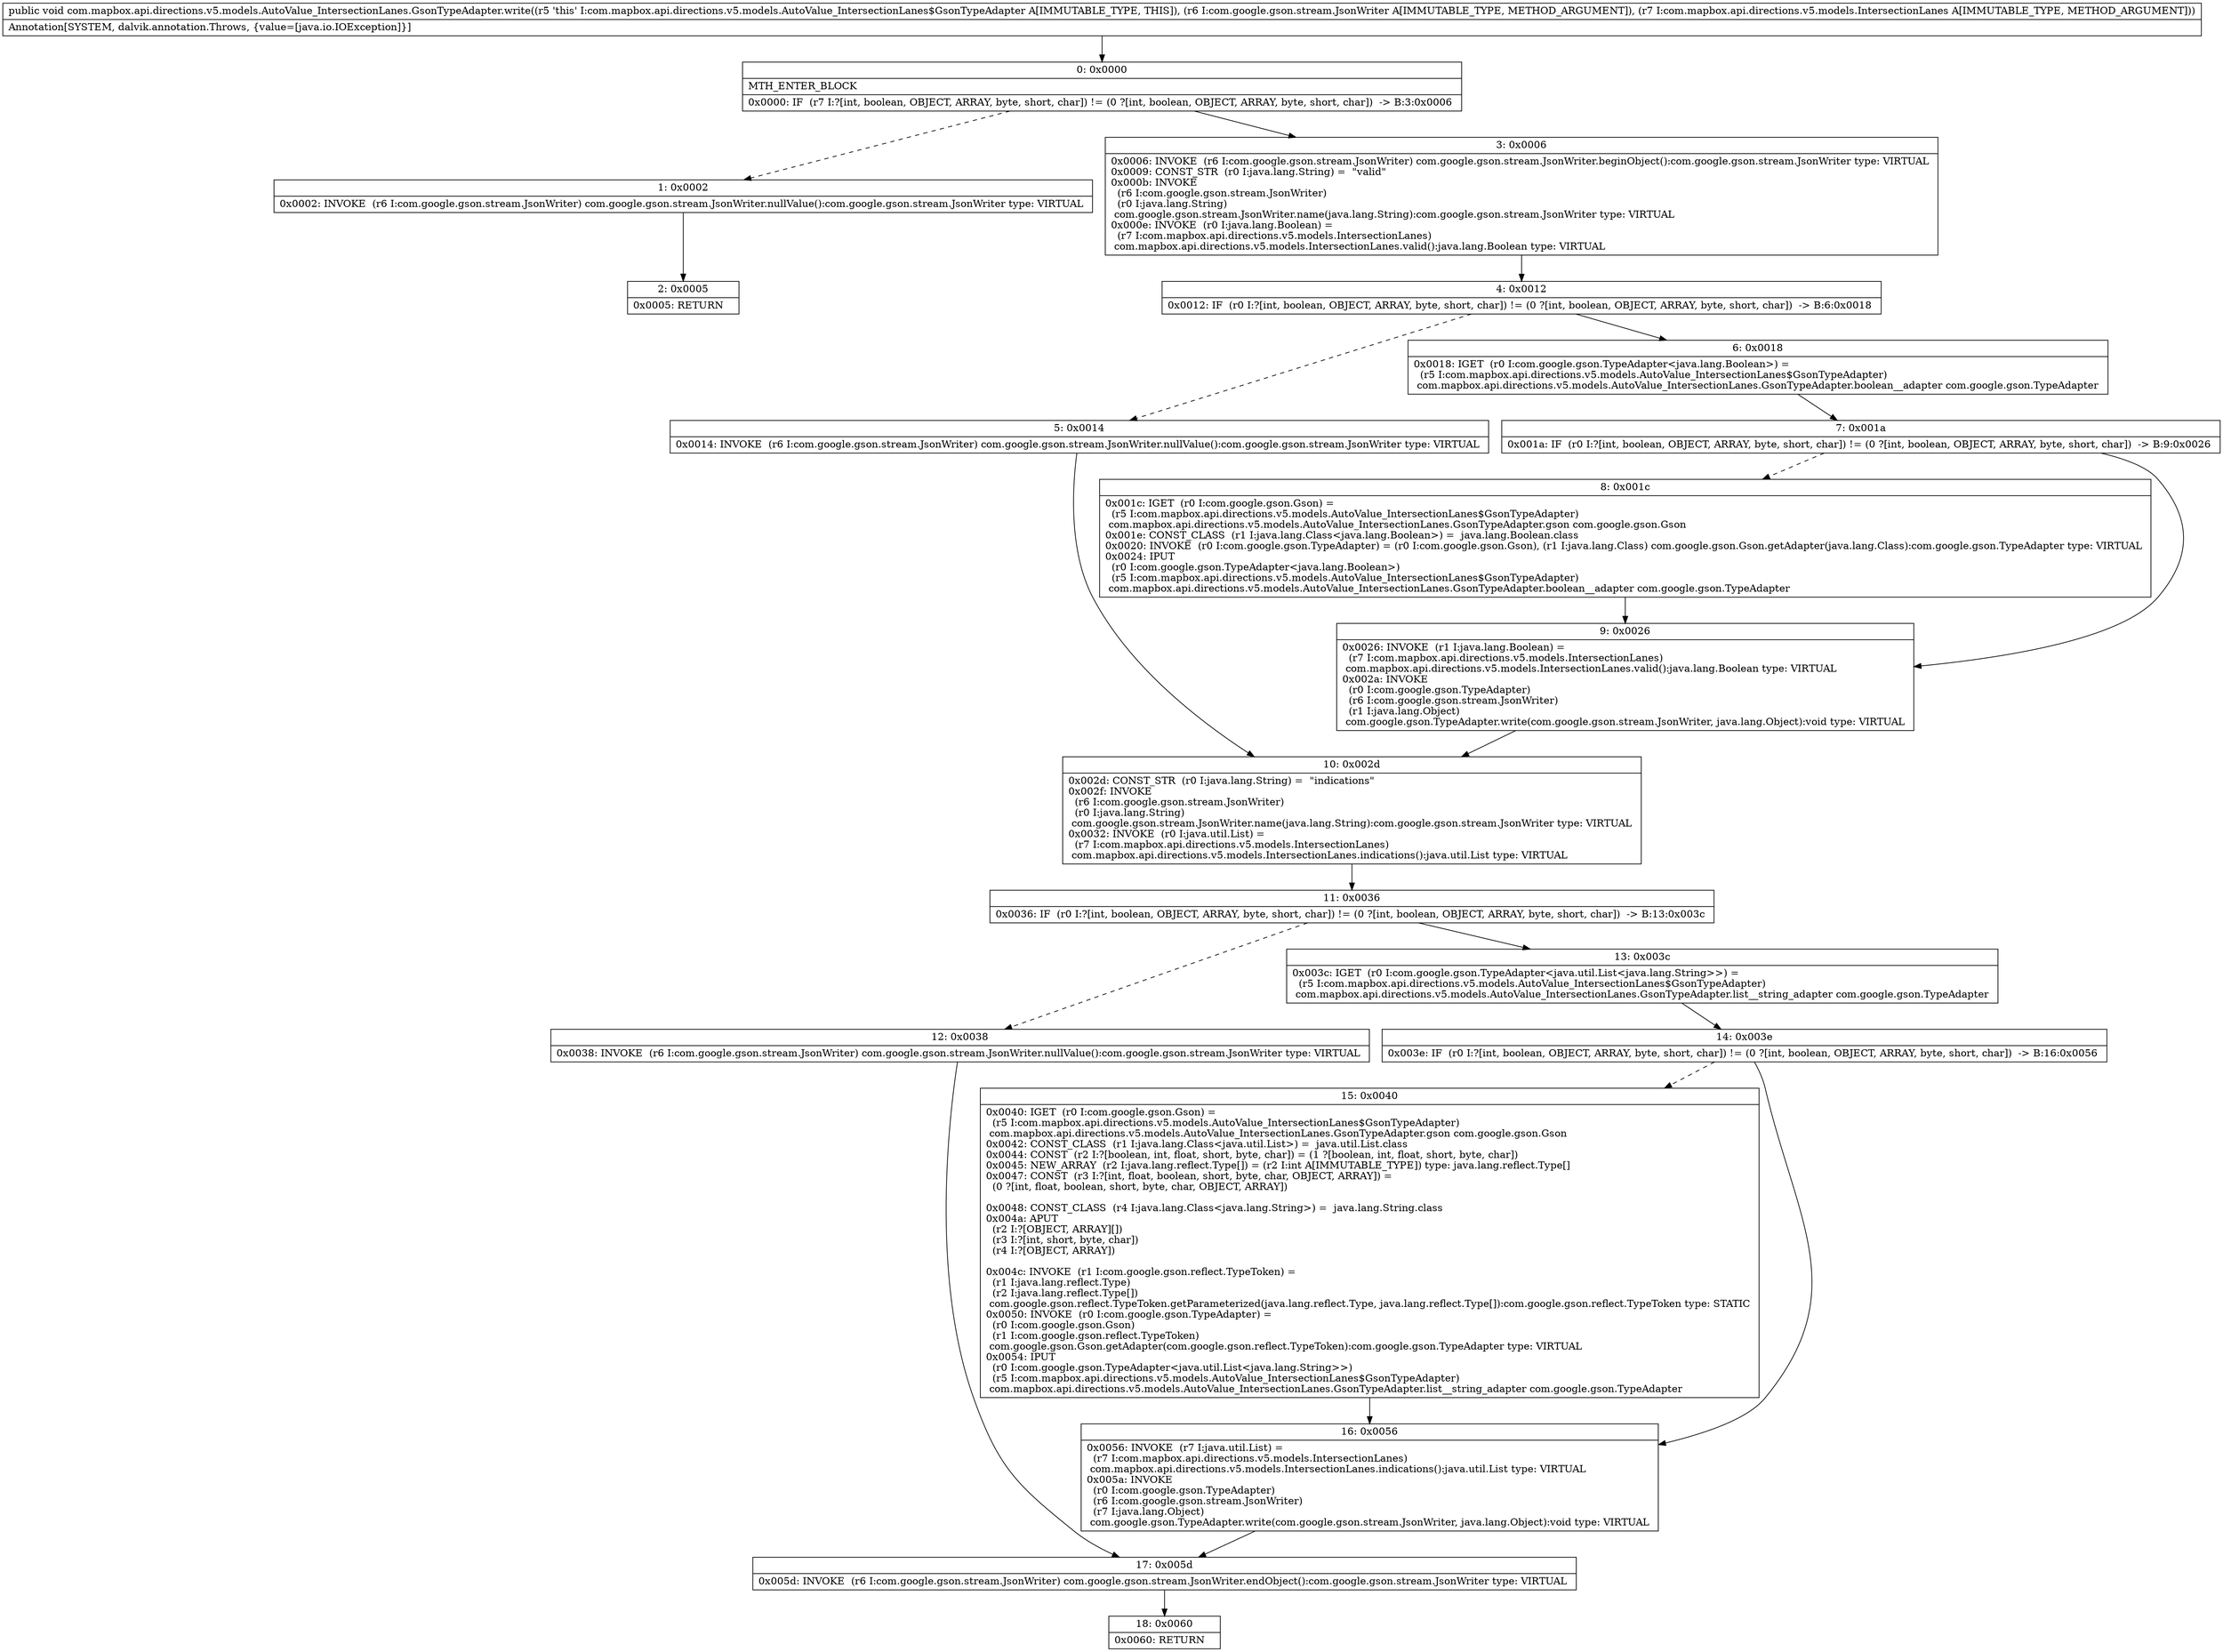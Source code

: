 digraph "CFG forcom.mapbox.api.directions.v5.models.AutoValue_IntersectionLanes.GsonTypeAdapter.write(Lcom\/google\/gson\/stream\/JsonWriter;Lcom\/mapbox\/api\/directions\/v5\/models\/IntersectionLanes;)V" {
Node_0 [shape=record,label="{0\:\ 0x0000|MTH_ENTER_BLOCK\l|0x0000: IF  (r7 I:?[int, boolean, OBJECT, ARRAY, byte, short, char]) != (0 ?[int, boolean, OBJECT, ARRAY, byte, short, char])  \-\> B:3:0x0006 \l}"];
Node_1 [shape=record,label="{1\:\ 0x0002|0x0002: INVOKE  (r6 I:com.google.gson.stream.JsonWriter) com.google.gson.stream.JsonWriter.nullValue():com.google.gson.stream.JsonWriter type: VIRTUAL \l}"];
Node_2 [shape=record,label="{2\:\ 0x0005|0x0005: RETURN   \l}"];
Node_3 [shape=record,label="{3\:\ 0x0006|0x0006: INVOKE  (r6 I:com.google.gson.stream.JsonWriter) com.google.gson.stream.JsonWriter.beginObject():com.google.gson.stream.JsonWriter type: VIRTUAL \l0x0009: CONST_STR  (r0 I:java.lang.String) =  \"valid\" \l0x000b: INVOKE  \l  (r6 I:com.google.gson.stream.JsonWriter)\l  (r0 I:java.lang.String)\l com.google.gson.stream.JsonWriter.name(java.lang.String):com.google.gson.stream.JsonWriter type: VIRTUAL \l0x000e: INVOKE  (r0 I:java.lang.Boolean) = \l  (r7 I:com.mapbox.api.directions.v5.models.IntersectionLanes)\l com.mapbox.api.directions.v5.models.IntersectionLanes.valid():java.lang.Boolean type: VIRTUAL \l}"];
Node_4 [shape=record,label="{4\:\ 0x0012|0x0012: IF  (r0 I:?[int, boolean, OBJECT, ARRAY, byte, short, char]) != (0 ?[int, boolean, OBJECT, ARRAY, byte, short, char])  \-\> B:6:0x0018 \l}"];
Node_5 [shape=record,label="{5\:\ 0x0014|0x0014: INVOKE  (r6 I:com.google.gson.stream.JsonWriter) com.google.gson.stream.JsonWriter.nullValue():com.google.gson.stream.JsonWriter type: VIRTUAL \l}"];
Node_6 [shape=record,label="{6\:\ 0x0018|0x0018: IGET  (r0 I:com.google.gson.TypeAdapter\<java.lang.Boolean\>) = \l  (r5 I:com.mapbox.api.directions.v5.models.AutoValue_IntersectionLanes$GsonTypeAdapter)\l com.mapbox.api.directions.v5.models.AutoValue_IntersectionLanes.GsonTypeAdapter.boolean__adapter com.google.gson.TypeAdapter \l}"];
Node_7 [shape=record,label="{7\:\ 0x001a|0x001a: IF  (r0 I:?[int, boolean, OBJECT, ARRAY, byte, short, char]) != (0 ?[int, boolean, OBJECT, ARRAY, byte, short, char])  \-\> B:9:0x0026 \l}"];
Node_8 [shape=record,label="{8\:\ 0x001c|0x001c: IGET  (r0 I:com.google.gson.Gson) = \l  (r5 I:com.mapbox.api.directions.v5.models.AutoValue_IntersectionLanes$GsonTypeAdapter)\l com.mapbox.api.directions.v5.models.AutoValue_IntersectionLanes.GsonTypeAdapter.gson com.google.gson.Gson \l0x001e: CONST_CLASS  (r1 I:java.lang.Class\<java.lang.Boolean\>) =  java.lang.Boolean.class \l0x0020: INVOKE  (r0 I:com.google.gson.TypeAdapter) = (r0 I:com.google.gson.Gson), (r1 I:java.lang.Class) com.google.gson.Gson.getAdapter(java.lang.Class):com.google.gson.TypeAdapter type: VIRTUAL \l0x0024: IPUT  \l  (r0 I:com.google.gson.TypeAdapter\<java.lang.Boolean\>)\l  (r5 I:com.mapbox.api.directions.v5.models.AutoValue_IntersectionLanes$GsonTypeAdapter)\l com.mapbox.api.directions.v5.models.AutoValue_IntersectionLanes.GsonTypeAdapter.boolean__adapter com.google.gson.TypeAdapter \l}"];
Node_9 [shape=record,label="{9\:\ 0x0026|0x0026: INVOKE  (r1 I:java.lang.Boolean) = \l  (r7 I:com.mapbox.api.directions.v5.models.IntersectionLanes)\l com.mapbox.api.directions.v5.models.IntersectionLanes.valid():java.lang.Boolean type: VIRTUAL \l0x002a: INVOKE  \l  (r0 I:com.google.gson.TypeAdapter)\l  (r6 I:com.google.gson.stream.JsonWriter)\l  (r1 I:java.lang.Object)\l com.google.gson.TypeAdapter.write(com.google.gson.stream.JsonWriter, java.lang.Object):void type: VIRTUAL \l}"];
Node_10 [shape=record,label="{10\:\ 0x002d|0x002d: CONST_STR  (r0 I:java.lang.String) =  \"indications\" \l0x002f: INVOKE  \l  (r6 I:com.google.gson.stream.JsonWriter)\l  (r0 I:java.lang.String)\l com.google.gson.stream.JsonWriter.name(java.lang.String):com.google.gson.stream.JsonWriter type: VIRTUAL \l0x0032: INVOKE  (r0 I:java.util.List) = \l  (r7 I:com.mapbox.api.directions.v5.models.IntersectionLanes)\l com.mapbox.api.directions.v5.models.IntersectionLanes.indications():java.util.List type: VIRTUAL \l}"];
Node_11 [shape=record,label="{11\:\ 0x0036|0x0036: IF  (r0 I:?[int, boolean, OBJECT, ARRAY, byte, short, char]) != (0 ?[int, boolean, OBJECT, ARRAY, byte, short, char])  \-\> B:13:0x003c \l}"];
Node_12 [shape=record,label="{12\:\ 0x0038|0x0038: INVOKE  (r6 I:com.google.gson.stream.JsonWriter) com.google.gson.stream.JsonWriter.nullValue():com.google.gson.stream.JsonWriter type: VIRTUAL \l}"];
Node_13 [shape=record,label="{13\:\ 0x003c|0x003c: IGET  (r0 I:com.google.gson.TypeAdapter\<java.util.List\<java.lang.String\>\>) = \l  (r5 I:com.mapbox.api.directions.v5.models.AutoValue_IntersectionLanes$GsonTypeAdapter)\l com.mapbox.api.directions.v5.models.AutoValue_IntersectionLanes.GsonTypeAdapter.list__string_adapter com.google.gson.TypeAdapter \l}"];
Node_14 [shape=record,label="{14\:\ 0x003e|0x003e: IF  (r0 I:?[int, boolean, OBJECT, ARRAY, byte, short, char]) != (0 ?[int, boolean, OBJECT, ARRAY, byte, short, char])  \-\> B:16:0x0056 \l}"];
Node_15 [shape=record,label="{15\:\ 0x0040|0x0040: IGET  (r0 I:com.google.gson.Gson) = \l  (r5 I:com.mapbox.api.directions.v5.models.AutoValue_IntersectionLanes$GsonTypeAdapter)\l com.mapbox.api.directions.v5.models.AutoValue_IntersectionLanes.GsonTypeAdapter.gson com.google.gson.Gson \l0x0042: CONST_CLASS  (r1 I:java.lang.Class\<java.util.List\>) =  java.util.List.class \l0x0044: CONST  (r2 I:?[boolean, int, float, short, byte, char]) = (1 ?[boolean, int, float, short, byte, char]) \l0x0045: NEW_ARRAY  (r2 I:java.lang.reflect.Type[]) = (r2 I:int A[IMMUTABLE_TYPE]) type: java.lang.reflect.Type[] \l0x0047: CONST  (r3 I:?[int, float, boolean, short, byte, char, OBJECT, ARRAY]) = \l  (0 ?[int, float, boolean, short, byte, char, OBJECT, ARRAY])\l \l0x0048: CONST_CLASS  (r4 I:java.lang.Class\<java.lang.String\>) =  java.lang.String.class \l0x004a: APUT  \l  (r2 I:?[OBJECT, ARRAY][])\l  (r3 I:?[int, short, byte, char])\l  (r4 I:?[OBJECT, ARRAY])\l \l0x004c: INVOKE  (r1 I:com.google.gson.reflect.TypeToken) = \l  (r1 I:java.lang.reflect.Type)\l  (r2 I:java.lang.reflect.Type[])\l com.google.gson.reflect.TypeToken.getParameterized(java.lang.reflect.Type, java.lang.reflect.Type[]):com.google.gson.reflect.TypeToken type: STATIC \l0x0050: INVOKE  (r0 I:com.google.gson.TypeAdapter) = \l  (r0 I:com.google.gson.Gson)\l  (r1 I:com.google.gson.reflect.TypeToken)\l com.google.gson.Gson.getAdapter(com.google.gson.reflect.TypeToken):com.google.gson.TypeAdapter type: VIRTUAL \l0x0054: IPUT  \l  (r0 I:com.google.gson.TypeAdapter\<java.util.List\<java.lang.String\>\>)\l  (r5 I:com.mapbox.api.directions.v5.models.AutoValue_IntersectionLanes$GsonTypeAdapter)\l com.mapbox.api.directions.v5.models.AutoValue_IntersectionLanes.GsonTypeAdapter.list__string_adapter com.google.gson.TypeAdapter \l}"];
Node_16 [shape=record,label="{16\:\ 0x0056|0x0056: INVOKE  (r7 I:java.util.List) = \l  (r7 I:com.mapbox.api.directions.v5.models.IntersectionLanes)\l com.mapbox.api.directions.v5.models.IntersectionLanes.indications():java.util.List type: VIRTUAL \l0x005a: INVOKE  \l  (r0 I:com.google.gson.TypeAdapter)\l  (r6 I:com.google.gson.stream.JsonWriter)\l  (r7 I:java.lang.Object)\l com.google.gson.TypeAdapter.write(com.google.gson.stream.JsonWriter, java.lang.Object):void type: VIRTUAL \l}"];
Node_17 [shape=record,label="{17\:\ 0x005d|0x005d: INVOKE  (r6 I:com.google.gson.stream.JsonWriter) com.google.gson.stream.JsonWriter.endObject():com.google.gson.stream.JsonWriter type: VIRTUAL \l}"];
Node_18 [shape=record,label="{18\:\ 0x0060|0x0060: RETURN   \l}"];
MethodNode[shape=record,label="{public void com.mapbox.api.directions.v5.models.AutoValue_IntersectionLanes.GsonTypeAdapter.write((r5 'this' I:com.mapbox.api.directions.v5.models.AutoValue_IntersectionLanes$GsonTypeAdapter A[IMMUTABLE_TYPE, THIS]), (r6 I:com.google.gson.stream.JsonWriter A[IMMUTABLE_TYPE, METHOD_ARGUMENT]), (r7 I:com.mapbox.api.directions.v5.models.IntersectionLanes A[IMMUTABLE_TYPE, METHOD_ARGUMENT]))  | Annotation[SYSTEM, dalvik.annotation.Throws, \{value=[java.io.IOException]\}]\l}"];
MethodNode -> Node_0;
Node_0 -> Node_1[style=dashed];
Node_0 -> Node_3;
Node_1 -> Node_2;
Node_3 -> Node_4;
Node_4 -> Node_5[style=dashed];
Node_4 -> Node_6;
Node_5 -> Node_10;
Node_6 -> Node_7;
Node_7 -> Node_8[style=dashed];
Node_7 -> Node_9;
Node_8 -> Node_9;
Node_9 -> Node_10;
Node_10 -> Node_11;
Node_11 -> Node_12[style=dashed];
Node_11 -> Node_13;
Node_12 -> Node_17;
Node_13 -> Node_14;
Node_14 -> Node_15[style=dashed];
Node_14 -> Node_16;
Node_15 -> Node_16;
Node_16 -> Node_17;
Node_17 -> Node_18;
}

